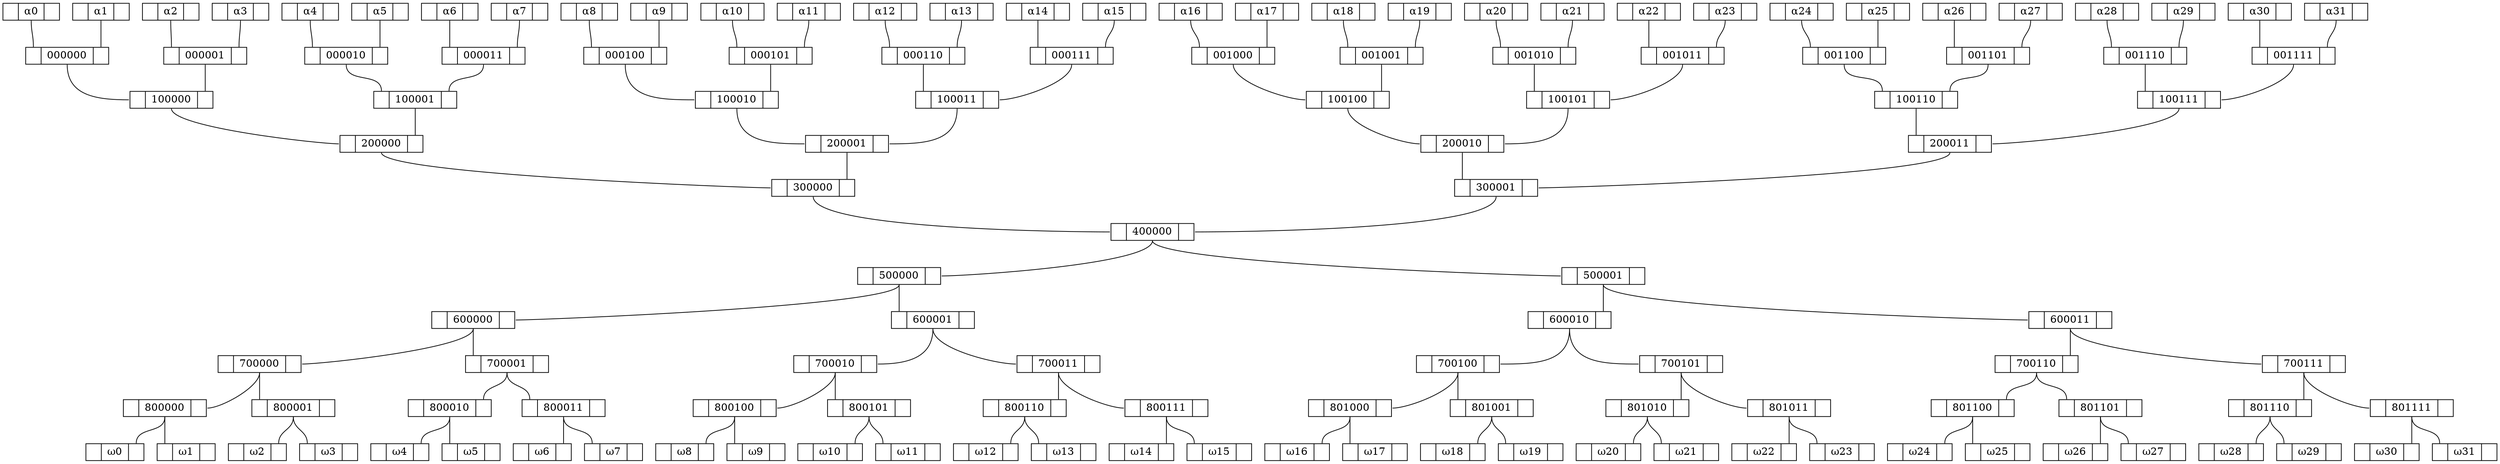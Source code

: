 graph "32 binairy tree general" {
	node [height=.1 shape=record]
	"α00000" [label="<f0> |<f1> α0|<f2>"]
	"α00000":f1 -- 000000:f0
	"α00001" [label="<f0> |<f1> α1|<f2>"]
	"α00001":f1 -- 000000:f2
	"α00010" [label="<f0> |<f1> α2|<f2>"]
	"α00010":f1 -- 000001:f0
	"α00011" [label="<f0> |<f1> α3|<f2>"]
	"α00011":f1 -- 000001:f2
	"α00100" [label="<f0> |<f1> α4|<f2>"]
	"α00100":f1 -- 000010:f0
	"α00101" [label="<f0> |<f1> α5|<f2>"]
	"α00101":f1 -- 000010:f2
	"α00110" [label="<f0> |<f1> α6|<f2>"]
	"α00110":f1 -- 000011:f0
	"α00111" [label="<f0> |<f1> α7|<f2>"]
	"α00111":f1 -- 000011:f2
	"α01000" [label="<f0> |<f1> α8|<f2>"]
	"α01000":f1 -- 000100:f0
	"α01001" [label="<f0> |<f1> α9|<f2>"]
	"α01001":f1 -- 000100:f2
	"α01010" [label="<f0> |<f1> α10|<f2>"]
	"α01010":f1 -- 000101:f0
	"α01011" [label="<f0> |<f1> α11|<f2>"]
	"α01011":f1 -- 000101:f2
	"α01100" [label="<f0> |<f1> α12|<f2>"]
	"α01100":f1 -- 000110:f0
	"α01101" [label="<f0> |<f1> α13|<f2>"]
	"α01101":f1 -- 000110:f2
	"α01110" [label="<f0> |<f1> α14|<f2>"]
	"α01110":f1 -- 000111:f0
	"α01111" [label="<f0> |<f1> α15|<f2>"]
	"α01111":f1 -- 000111:f2
	"α10000" [label="<f0> |<f1> α16|<f2>"]
	"α10000":f1 -- 001000:f0
	"α10001" [label="<f0> |<f1> α17|<f2>"]
	"α10001":f1 -- 001000:f2
	"α10010" [label="<f0> |<f1> α18|<f2>"]
	"α10010":f1 -- 001001:f0
	"α10011" [label="<f0> |<f1> α19|<f2>"]
	"α10011":f1 -- 001001:f2
	"α10100" [label="<f0> |<f1> α20|<f2>"]
	"α10100":f1 -- 001010:f0
	"α10101" [label="<f0> |<f1> α21|<f2>"]
	"α10101":f1 -- 001010:f2
	"α10110" [label="<f0> |<f1> α22|<f2>"]
	"α10110":f1 -- 001011:f0
	"α10111" [label="<f0> |<f1> α23|<f2>"]
	"α10111":f1 -- 001011:f2
	"α11000" [label="<f0> |<f1> α24|<f2>"]
	"α11000":f1 -- 001100:f0
	"α11001" [label="<f0> |<f1> α25|<f2>"]
	"α11001":f1 -- 001100:f2
	"α11010" [label="<f0> |<f1> α26|<f2>"]
	"α11010":f1 -- 001101:f0
	"α11011" [label="<f0> |<f1> α27|<f2>"]
	"α11011":f1 -- 001101:f2
	"α11100" [label="<f0> |<f1> α28|<f2>"]
	"α11100":f1 -- 001110:f0
	"α11101" [label="<f0> |<f1> α29|<f2>"]
	"α11101":f1 -- 001110:f2
	"α11110" [label="<f0> |<f1> α30|<f2>"]
	"α11110":f1 -- 001111:f0
	"α11111" [label="<f0> |<f1> α31|<f2>"]
	"α11111":f1 -- 001111:f2
	"ω00000" [label="<f0> |<f1> ω0|<f2>"]
	"ω00001" [label="<f0> |<f1> ω1|<f2>"]
	"ω00010" [label="<f0> |<f1> ω2|<f2>"]
	"ω00011" [label="<f0> |<f1> ω3|<f2>"]
	"ω00100" [label="<f0> |<f1> ω4|<f2>"]
	"ω00101" [label="<f0> |<f1> ω5|<f2>"]
	"ω00110" [label="<f0> |<f1> ω6|<f2>"]
	"ω00111" [label="<f0> |<f1> ω7|<f2>"]
	"ω01000" [label="<f0> |<f1> ω8|<f2>"]
	"ω01001" [label="<f0> |<f1> ω9|<f2>"]
	"ω01010" [label="<f0> |<f1> ω10|<f2>"]
	"ω01011" [label="<f0> |<f1> ω11|<f2>"]
	"ω01100" [label="<f0> |<f1> ω12|<f2>"]
	"ω01101" [label="<f0> |<f1> ω13|<f2>"]
	"ω01110" [label="<f0> |<f1> ω14|<f2>"]
	"ω01111" [label="<f0> |<f1> ω15|<f2>"]
	"ω10000" [label="<f0> |<f1> ω16|<f2>"]
	"ω10001" [label="<f0> |<f1> ω17|<f2>"]
	"ω10010" [label="<f0> |<f1> ω18|<f2>"]
	"ω10011" [label="<f0> |<f1> ω19|<f2>"]
	"ω10100" [label="<f0> |<f1> ω20|<f2>"]
	"ω10101" [label="<f0> |<f1> ω21|<f2>"]
	"ω10110" [label="<f0> |<f1> ω22|<f2>"]
	"ω10111" [label="<f0> |<f1> ω23|<f2>"]
	"ω11000" [label="<f0> |<f1> ω24|<f2>"]
	"ω11001" [label="<f0> |<f1> ω25|<f2>"]
	"ω11010" [label="<f0> |<f1> ω26|<f2>"]
	"ω11011" [label="<f0> |<f1> ω27|<f2>"]
	"ω11100" [label="<f0> |<f1> ω28|<f2>"]
	"ω11101" [label="<f0> |<f1> ω29|<f2>"]
	"ω11110" [label="<f0> |<f1> ω30|<f2>"]
	"ω11111" [label="<f0> |<f1> ω31|<f2>"]
	000000 [label="<f0> |<f1> 000000|<f2>"]
	000000:f1 -- 100000:f0
	000001 [label="<f0> |<f1> 000001|<f2>"]
	000001:f1 -- 100000:f2
	000010 [label="<f0> |<f1> 000010|<f2>"]
	000010:f1 -- 100001:f0
	000011 [label="<f0> |<f1> 000011|<f2>"]
	000011:f1 -- 100001:f2
	000100 [label="<f0> |<f1> 000100|<f2>"]
	000100:f1 -- 100010:f0
	000101 [label="<f0> |<f1> 000101|<f2>"]
	000101:f1 -- 100010:f2
	000110 [label="<f0> |<f1> 000110|<f2>"]
	000110:f1 -- 100011:f0
	000111 [label="<f0> |<f1> 000111|<f2>"]
	000111:f1 -- 100011:f2
	001000 [label="<f0> |<f1> 001000|<f2>"]
	001000:f1 -- 100100:f0
	001001 [label="<f0> |<f1> 001001|<f2>"]
	001001:f1 -- 100100:f2
	001010 [label="<f0> |<f1> 001010|<f2>"]
	001010:f1 -- 100101:f0
	001011 [label="<f0> |<f1> 001011|<f2>"]
	001011:f1 -- 100101:f2
	001100 [label="<f0> |<f1> 001100|<f2>"]
	001100:f1 -- 100110:f0
	001101 [label="<f0> |<f1> 001101|<f2>"]
	001101:f1 -- 100110:f2
	001110 [label="<f0> |<f1> 001110|<f2>"]
	001110:f1 -- 100111:f0
	001111 [label="<f0> |<f1> 001111|<f2>"]
	001111:f1 -- 100111:f2
	800000 [label="<f0> |<f1> 800000|<f2>"]
	800000:f1 -- "ω00000":f2
	800000:f1 -- "ω00001":f0
	800001 [label="<f0> |<f1> 800001|<f2>"]
	800001:f1 -- "ω00010":f2
	800001:f1 -- "ω00011":f0
	800010 [label="<f0> |<f1> 800010|<f2>"]
	800010:f1 -- "ω00100":f2
	800010:f1 -- "ω00101":f0
	800011 [label="<f0> |<f1> 800011|<f2>"]
	800011:f1 -- "ω00110":f2
	800011:f1 -- "ω00111":f0
	800100 [label="<f0> |<f1> 800100|<f2>"]
	800100:f1 -- "ω01000":f2
	800100:f1 -- "ω01001":f0
	800101 [label="<f0> |<f1> 800101|<f2>"]
	800101:f1 -- "ω01010":f2
	800101:f1 -- "ω01011":f0
	800110 [label="<f0> |<f1> 800110|<f2>"]
	800110:f1 -- "ω01100":f2
	800110:f1 -- "ω01101":f0
	800111 [label="<f0> |<f1> 800111|<f2>"]
	800111:f1 -- "ω01110":f2
	800111:f1 -- "ω01111":f0
	801000 [label="<f0> |<f1> 801000|<f2>"]
	801000:f1 -- "ω10000":f2
	801000:f1 -- "ω10001":f0
	801001 [label="<f0> |<f1> 801001|<f2>"]
	801001:f1 -- "ω10010":f2
	801001:f1 -- "ω10011":f0
	801010 [label="<f0> |<f1> 801010|<f2>"]
	801010:f1 -- "ω10100":f2
	801010:f1 -- "ω10101":f0
	801011 [label="<f0> |<f1> 801011|<f2>"]
	801011:f1 -- "ω10110":f2
	801011:f1 -- "ω10111":f0
	801100 [label="<f0> |<f1> 801100|<f2>"]
	801100:f1 -- "ω11000":f2
	801100:f1 -- "ω11001":f0
	801101 [label="<f0> |<f1> 801101|<f2>"]
	801101:f1 -- "ω11010":f2
	801101:f1 -- "ω11011":f0
	801110 [label="<f0> |<f1> 801110|<f2>"]
	801110:f1 -- "ω11100":f2
	801110:f1 -- "ω11101":f0
	801111 [label="<f0> |<f1> 801111|<f2>"]
	801111:f1 -- "ω11110":f2
	801111:f1 -- "ω11111":f0
	100000 [label="<f0> |<f1> 100000|<f2>"]
	100000:f1 -- 200000:f0
	100001 [label="<f0> |<f1> 100001|<f2>"]
	100001:f1 -- 200000:f2
	100010 [label="<f0> |<f1> 100010|<f2>"]
	100010:f1 -- 200001:f0
	100011 [label="<f0> |<f1> 100011|<f2>"]
	100011:f1 -- 200001:f2
	100100 [label="<f0> |<f1> 100100|<f2>"]
	100100:f1 -- 200010:f0
	100101 [label="<f0> |<f1> 100101|<f2>"]
	100101:f1 -- 200010:f2
	100110 [label="<f0> |<f1> 100110|<f2>"]
	100110:f1 -- 200011:f0
	100111 [label="<f0> |<f1> 100111|<f2>"]
	100111:f1 -- 200011:f2
	700000 [label="<f0> |<f1> 700000|<f2>"]
	700000:f1 -- 800000:f2
	700000:f1 -- 800001:f0
	700001 [label="<f0> |<f1> 700001|<f2>"]
	700001:f1 -- 800010:f2
	700001:f1 -- 800011:f0
	700010 [label="<f0> |<f1> 700010|<f2>"]
	700010:f1 -- 800100:f2
	700010:f1 -- 800101:f0
	700011 [label="<f0> |<f1> 700011|<f2>"]
	700011:f1 -- 800110:f2
	700011:f1 -- 800111:f0
	700100 [label="<f0> |<f1> 700100|<f2>"]
	700100:f1 -- 801000:f2
	700100:f1 -- 801001:f0
	700101 [label="<f0> |<f1> 700101|<f2>"]
	700101:f1 -- 801010:f2
	700101:f1 -- 801011:f0
	700110 [label="<f0> |<f1> 700110|<f2>"]
	700110:f1 -- 801100:f2
	700110:f1 -- 801101:f0
	700111 [label="<f0> |<f1> 700111|<f2>"]
	700111:f1 -- 801110:f2
	700111:f1 -- 801111:f0
	200000 [label="<f0> |<f1> 200000|<f2>"]
	200000:f1 -- 300000:f0
	200001 [label="<f0> |<f1> 200001|<f2>"]
	200001:f1 -- 300000:f2
	200010 [label="<f0> |<f1> 200010|<f2>"]
	200010:f1 -- 300001:f0
	200011 [label="<f0> |<f1> 200011|<f2>"]
	200011:f1 -- 300001:f2
	600000 [label="<f0> |<f1> 600000|<f2>"]
	600000:f1 -- 700000:f2
	600000:f1 -- 700001:f0
	600001 [label="<f0> |<f1> 600001|<f2>"]
	600001:f1 -- 700010:f2
	600001:f1 -- 700011:f0
	600010 [label="<f0> |<f1> 600010|<f2>"]
	600010:f1 -- 700100:f2
	600010:f1 -- 700101:f0
	600011 [label="<f0> |<f1> 600011|<f2>"]
	600011:f1 -- 700110:f2
	600011:f1 -- 700111:f0
	300000 [label="<f0> |<f1> 300000|<f2>"]
	300000:f1 -- 400000:f0
	300001 [label="<f0> |<f1> 300001|<f2>"]
	300001:f1 -- 400000:f2
	500000 [label="<f0> |<f1> 500000|<f2>"]
	500000:f1 -- 600000:f2
	500000:f1 -- 600001:f0
	500001 [label="<f0> |<f1> 500001|<f2>"]
	500001:f1 -- 600010:f2
	500001:f1 -- 600011:f0
	400000 [label="<f0> |<f1> 400000|<f2>"]
	400000 [label="<f0> |<f1> 400000|<f2>"]
	400000:f1 -- 500000:f2
	400000:f1 -- 500001:f0
}
